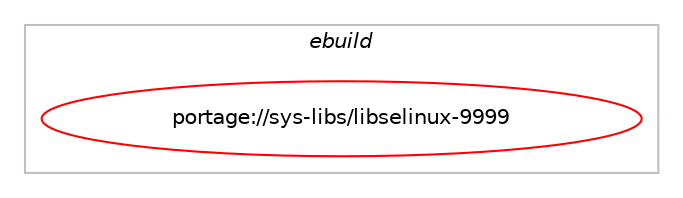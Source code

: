 digraph prolog {

# *************
# Graph options
# *************

newrank=true;
concentrate=true;
compound=true;
graph [rankdir=LR,fontname=Helvetica,fontsize=10,ranksep=1.5];#, ranksep=2.5, nodesep=0.2];
edge  [arrowhead=vee];
node  [fontname=Helvetica,fontsize=10];

# **********
# The ebuild
# **********

subgraph cluster_leftcol {
color=gray;
label=<<i>ebuild</i>>;
id [label="portage://sys-libs/libselinux-9999", color=red, width=4, href="../sys-libs/libselinux-9999.svg"];
}

# ****************
# The dependencies
# ****************

subgraph cluster_midcol {
color=gray;
label=<<i>dependencies</i>>;
subgraph cluster_compile {
fillcolor="#eeeeee";
style=filled;
label=<<i>compile</i>>;
# *** BEGIN UNKNOWN DEPENDENCY TYPE (TODO) ***
# id -> equal(use_conditional_group(positive,elibc_musl,portage://sys-libs/libselinux-9999,[package_dependency(portage://sys-libs/libselinux-9999,install,no,sys-libs,fts-standalone,none,[,,],[],[])]))
# *** END UNKNOWN DEPENDENCY TYPE (TODO) ***

# *** BEGIN UNKNOWN DEPENDENCY TYPE (TODO) ***
# id -> equal(use_conditional_group(positive,python,portage://sys-libs/libselinux-9999,[use_conditional_group(positive,python_targets_python3_10,portage://sys-libs/libselinux-9999,[package_dependency(portage://sys-libs/libselinux-9999,install,no,dev-lang,python,none,[,,],[slot(3.10)],[])]),use_conditional_group(positive,python_targets_python3_11,portage://sys-libs/libselinux-9999,[package_dependency(portage://sys-libs/libselinux-9999,install,no,dev-lang,python,none,[,,],[slot(3.11)],[])]),use_conditional_group(positive,python_targets_python3_12,portage://sys-libs/libselinux-9999,[package_dependency(portage://sys-libs/libselinux-9999,install,no,dev-lang,python,none,[,,],[slot(3.12)],[])]),use_conditional_group(positive,python_targets_python3_13,portage://sys-libs/libselinux-9999,[package_dependency(portage://sys-libs/libselinux-9999,install,no,dev-lang,python,none,[,,],[slot(3.13)],[])])]))
# *** END UNKNOWN DEPENDENCY TYPE (TODO) ***

# *** BEGIN UNKNOWN DEPENDENCY TYPE (TODO) ***
# id -> equal(use_conditional_group(positive,ruby,portage://sys-libs/libselinux-9999,[use_conditional_group(positive,ruby_targets_ruby31,portage://sys-libs/libselinux-9999,[package_dependency(portage://sys-libs/libselinux-9999,install,no,dev-lang,ruby,none,[,,],[slot(3.1)],[])]),use_conditional_group(positive,ruby_targets_ruby32,portage://sys-libs/libselinux-9999,[package_dependency(portage://sys-libs/libselinux-9999,install,no,dev-lang,ruby,none,[,,],[slot(3.2)],[])]),use_conditional_group(positive,ruby_targets_ruby33,portage://sys-libs/libselinux-9999,[package_dependency(portage://sys-libs/libselinux-9999,install,no,dev-lang,ruby,none,[,,],[slot(3.3)],[])])]))
# *** END UNKNOWN DEPENDENCY TYPE (TODO) ***

# *** BEGIN UNKNOWN DEPENDENCY TYPE (TODO) ***
# id -> equal(package_dependency(portage://sys-libs/libselinux-9999,install,no,dev-libs,libpcre2,none,[,,],any_same_slot,[use(optenable(static-libs),none),use(optenable(abi_x86_32),negative),use(optenable(abi_x86_64),negative),use(optenable(abi_x86_x32),negative),use(optenable(abi_mips_n32),negative),use(optenable(abi_mips_n64),negative),use(optenable(abi_mips_o32),negative),use(optenable(abi_s390_32),negative),use(optenable(abi_s390_64),negative)]))
# *** END UNKNOWN DEPENDENCY TYPE (TODO) ***

# *** BEGIN UNKNOWN DEPENDENCY TYPE (TODO) ***
# id -> equal(package_dependency(portage://sys-libs/libselinux-9999,install,no,sys-libs,libsepol,greaterequal,[9999,,,9999],any_same_slot,[use(optenable(abi_x86_32),negative),use(optenable(abi_x86_64),negative),use(optenable(abi_x86_x32),negative),use(optenable(abi_mips_n32),negative),use(optenable(abi_mips_n64),negative),use(optenable(abi_mips_o32),negative),use(optenable(abi_s390_32),negative),use(optenable(abi_s390_64),negative),use(enable(static-libs),positive)]))
# *** END UNKNOWN DEPENDENCY TYPE (TODO) ***

}
subgraph cluster_compileandrun {
fillcolor="#eeeeee";
style=filled;
label=<<i>compile and run</i>>;
}
subgraph cluster_run {
fillcolor="#eeeeee";
style=filled;
label=<<i>run</i>>;
# *** BEGIN UNKNOWN DEPENDENCY TYPE (TODO) ***
# id -> equal(use_conditional_group(positive,elibc_musl,portage://sys-libs/libselinux-9999,[package_dependency(portage://sys-libs/libselinux-9999,run,no,sys-libs,fts-standalone,none,[,,],[],[])]))
# *** END UNKNOWN DEPENDENCY TYPE (TODO) ***

# *** BEGIN UNKNOWN DEPENDENCY TYPE (TODO) ***
# id -> equal(use_conditional_group(positive,python,portage://sys-libs/libselinux-9999,[use_conditional_group(positive,python_targets_python3_10,portage://sys-libs/libselinux-9999,[package_dependency(portage://sys-libs/libselinux-9999,run,no,dev-lang,python,none,[,,],[slot(3.10)],[])]),use_conditional_group(positive,python_targets_python3_11,portage://sys-libs/libselinux-9999,[package_dependency(portage://sys-libs/libselinux-9999,run,no,dev-lang,python,none,[,,],[slot(3.11)],[])]),use_conditional_group(positive,python_targets_python3_12,portage://sys-libs/libselinux-9999,[package_dependency(portage://sys-libs/libselinux-9999,run,no,dev-lang,python,none,[,,],[slot(3.12)],[])]),use_conditional_group(positive,python_targets_python3_13,portage://sys-libs/libselinux-9999,[package_dependency(portage://sys-libs/libselinux-9999,run,no,dev-lang,python,none,[,,],[slot(3.13)],[])])]))
# *** END UNKNOWN DEPENDENCY TYPE (TODO) ***

# *** BEGIN UNKNOWN DEPENDENCY TYPE (TODO) ***
# id -> equal(use_conditional_group(positive,ruby,portage://sys-libs/libselinux-9999,[use_conditional_group(positive,ruby_targets_ruby31,portage://sys-libs/libselinux-9999,[package_dependency(portage://sys-libs/libselinux-9999,run,no,dev-lang,ruby,none,[,,],[slot(3.1)],[])]),use_conditional_group(positive,ruby_targets_ruby32,portage://sys-libs/libselinux-9999,[package_dependency(portage://sys-libs/libselinux-9999,run,no,dev-lang,ruby,none,[,,],[slot(3.2)],[])]),use_conditional_group(positive,ruby_targets_ruby33,portage://sys-libs/libselinux-9999,[package_dependency(portage://sys-libs/libselinux-9999,run,no,dev-lang,ruby,none,[,,],[slot(3.3)],[])])]))
# *** END UNKNOWN DEPENDENCY TYPE (TODO) ***

# *** BEGIN UNKNOWN DEPENDENCY TYPE (TODO) ***
# id -> equal(package_dependency(portage://sys-libs/libselinux-9999,run,no,dev-libs,libpcre2,none,[,,],any_same_slot,[use(optenable(static-libs),none),use(optenable(abi_x86_32),negative),use(optenable(abi_x86_64),negative),use(optenable(abi_x86_x32),negative),use(optenable(abi_mips_n32),negative),use(optenable(abi_mips_n64),negative),use(optenable(abi_mips_o32),negative),use(optenable(abi_s390_32),negative),use(optenable(abi_s390_64),negative)]))
# *** END UNKNOWN DEPENDENCY TYPE (TODO) ***

# *** BEGIN UNKNOWN DEPENDENCY TYPE (TODO) ***
# id -> equal(package_dependency(portage://sys-libs/libselinux-9999,run,no,sys-libs,libsepol,greaterequal,[9999,,,9999],any_same_slot,[use(optenable(abi_x86_32),negative),use(optenable(abi_x86_64),negative),use(optenable(abi_x86_x32),negative),use(optenable(abi_mips_n32),negative),use(optenable(abi_mips_n64),negative),use(optenable(abi_mips_o32),negative),use(optenable(abi_s390_32),negative),use(optenable(abi_s390_64),negative),use(enable(static-libs),positive)]))
# *** END UNKNOWN DEPENDENCY TYPE (TODO) ***

}
}

# **************
# The candidates
# **************

subgraph cluster_choices {
rank=same;
color=gray;
label=<<i>candidates</i>>;

}

}
